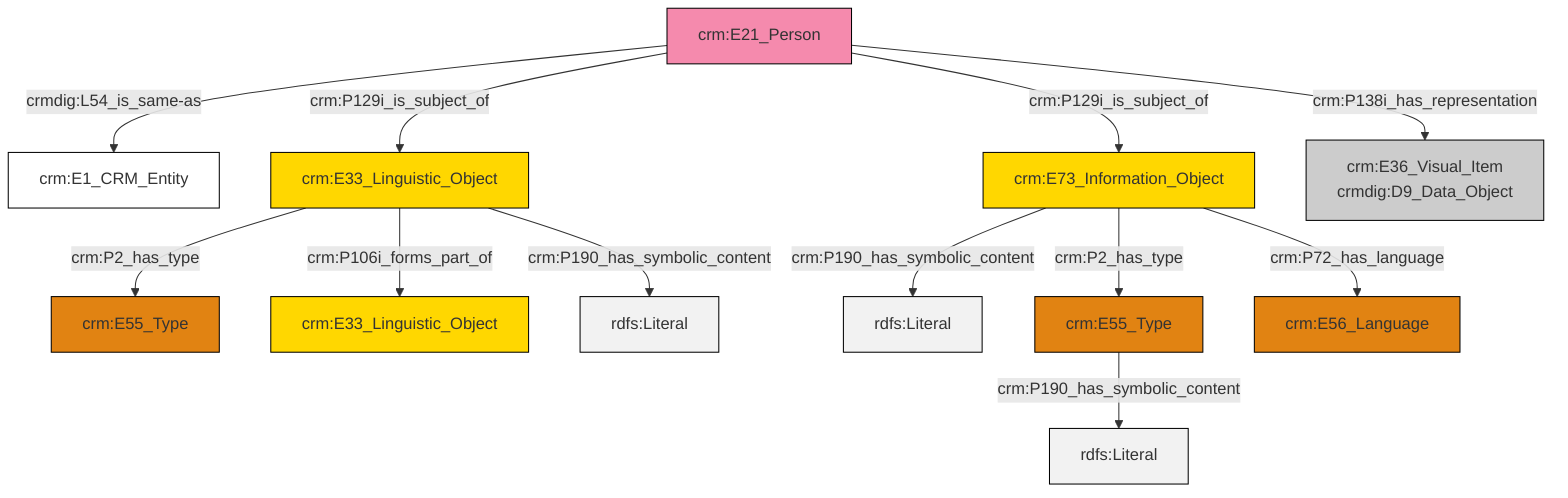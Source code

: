 graph TD
classDef Literal fill:#f2f2f2,stroke:#000000;
classDef CRM_Entity fill:#FFFFFF,stroke:#000000;
classDef Temporal_Entity fill:#00C9E6, stroke:#000000;
classDef Type fill:#E18312, stroke:#000000;
classDef Time-Span fill:#2C9C91, stroke:#000000;
classDef Appellation fill:#FFEB7F, stroke:#000000;
classDef Place fill:#008836, stroke:#000000;
classDef Persistent_Item fill:#B266B2, stroke:#000000;
classDef Conceptual_Object fill:#FFD700, stroke:#000000;
classDef Physical_Thing fill:#D2B48C, stroke:#000000;
classDef Actor fill:#f58aad, stroke:#000000;
classDef PC_Classes fill:#4ce600, stroke:#000000;
classDef Multi fill:#cccccc,stroke:#000000;

0["crm:E33_Linguistic_Object"]:::Conceptual_Object -->|crm:P2_has_type| 1["crm:E55_Type"]:::Type
0["crm:E33_Linguistic_Object"]:::Conceptual_Object -->|crm:P106i_forms_part_of| 4["crm:E33_Linguistic_Object"]:::Conceptual_Object
8["crm:E73_Information_Object"]:::Conceptual_Object -->|crm:P190_has_symbolic_content| 9[rdfs:Literal]:::Literal
10["crm:E21_Person"]:::Actor -->|crmdig:L54_is_same-as| 2["crm:E1_CRM_Entity"]:::CRM_Entity
0["crm:E33_Linguistic_Object"]:::Conceptual_Object -->|crm:P190_has_symbolic_content| 14[rdfs:Literal]:::Literal
10["crm:E21_Person"]:::Actor -->|crm:P129i_is_subject_of| 0["crm:E33_Linguistic_Object"]:::Conceptual_Object
8["crm:E73_Information_Object"]:::Conceptual_Object -->|crm:P2_has_type| 16["crm:E55_Type"]:::Type
16["crm:E55_Type"]:::Type -->|crm:P190_has_symbolic_content| 17[rdfs:Literal]:::Literal
10["crm:E21_Person"]:::Actor -->|crm:P129i_is_subject_of| 8["crm:E73_Information_Object"]:::Conceptual_Object
10["crm:E21_Person"]:::Actor -->|crm:P138i_has_representation| 18["crm:E36_Visual_Item<br>crmdig:D9_Data_Object"]:::Multi
8["crm:E73_Information_Object"]:::Conceptual_Object -->|crm:P72_has_language| 11["crm:E56_Language"]:::Type